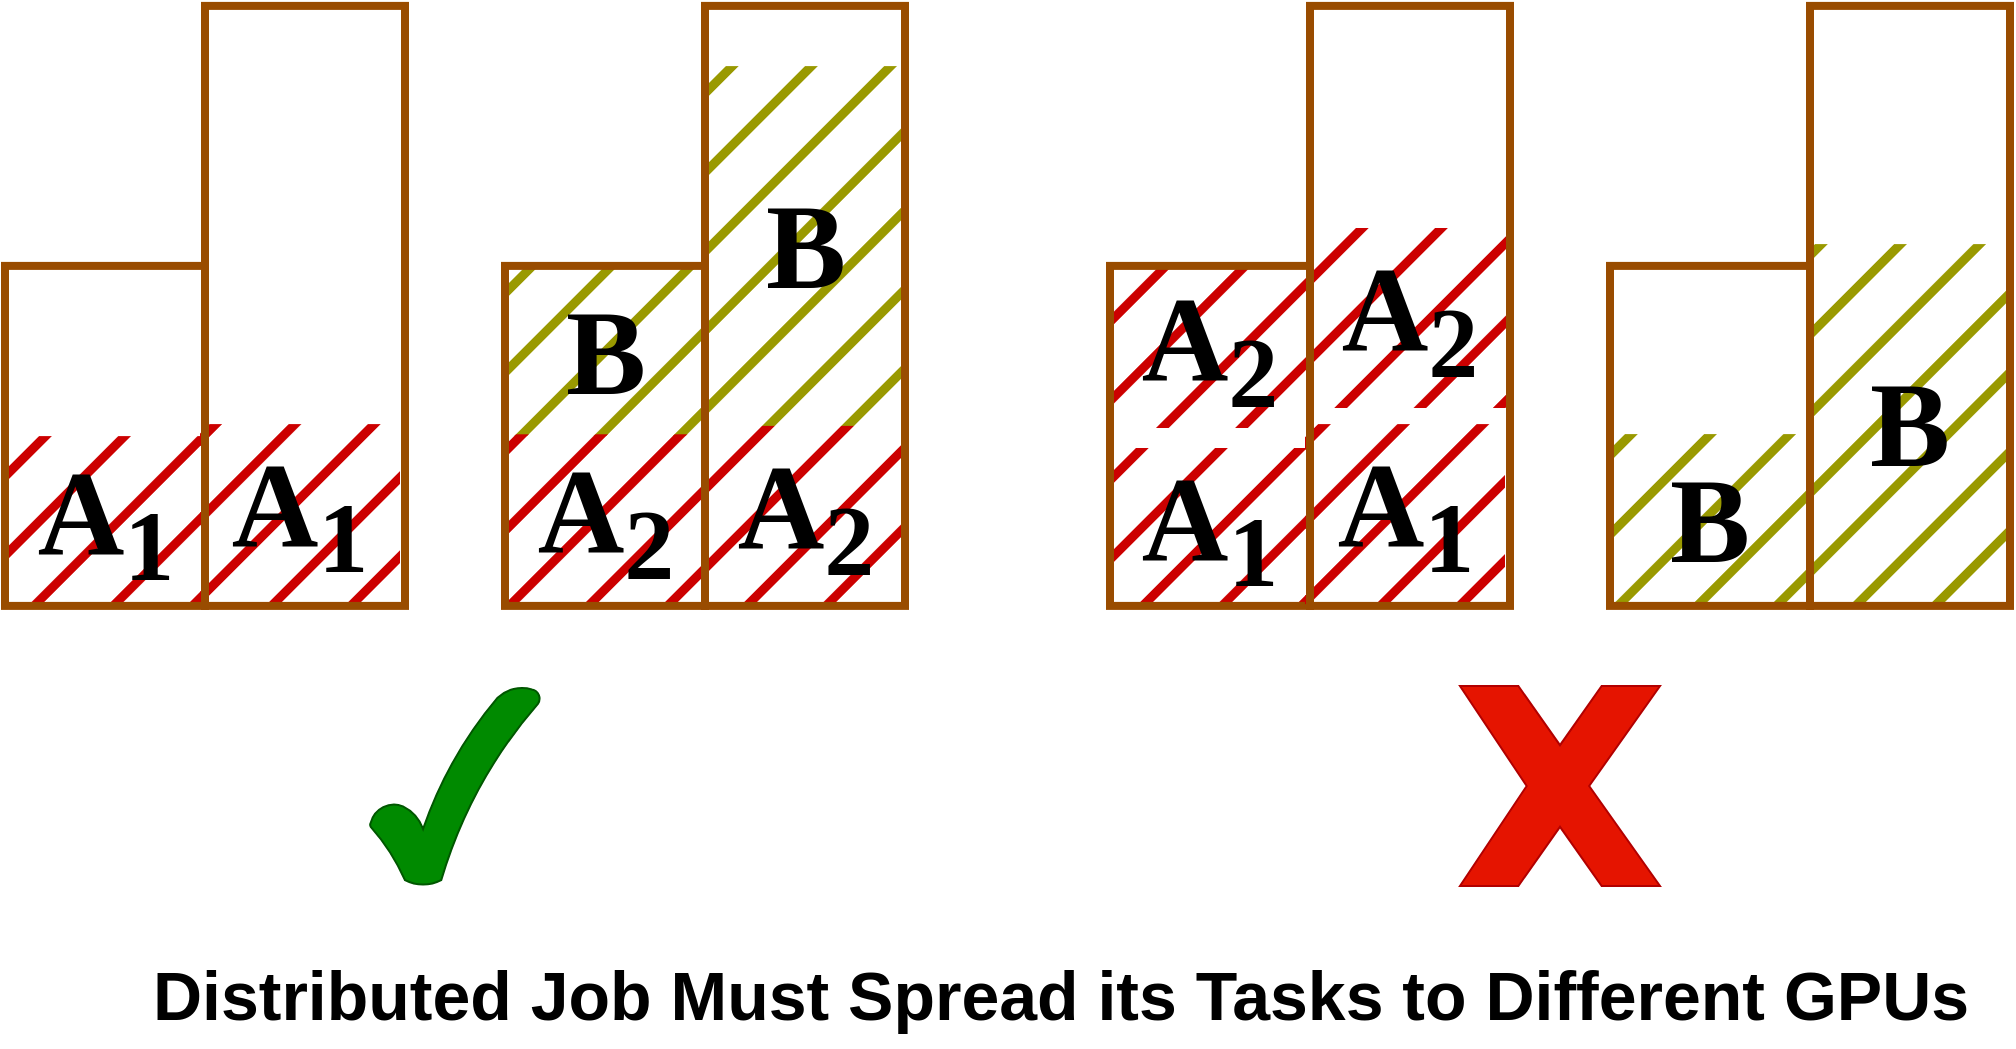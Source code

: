 <mxfile version="20.2.3" type="device"><diagram id="4Kkbs27NhLW3D1mqn00Z" name="第 1 页"><mxGraphModel dx="-1567" dy="2988" grid="1" gridSize="10" guides="1" tooltips="1" connect="1" arrows="1" fold="1" page="1" pageScale="1" pageWidth="827" pageHeight="1169" math="0" shadow="0"><root><mxCell id="0"/><mxCell id="1" parent="0"/><mxCell id="eX05PPxtJ3LXpurfOQxY-12" value="A&lt;sub&gt;1&lt;/sub&gt;" style="rounded=0;whiteSpace=wrap;html=1;strokeWidth=3;fillColor=#CC0000;fontColor=#000000;strokeColor=none;fillStyle=hatch;container=0;fontStyle=1;fontFamily=Arail;fontSize=60;" vertex="1" parent="1"><mxGeometry x="3430" y="-1569" width="100" height="79.05" as="geometry"/></mxCell><mxCell id="eX05PPxtJ3LXpurfOQxY-13" value="B" style="rounded=0;whiteSpace=wrap;html=1;strokeWidth=3;fillColor=#999900;fontColor=#000000;strokeColor=none;fillStyle=hatch;container=0;fontStyle=1;fontFamily=Arail;fontSize=60;" vertex="1" parent="1"><mxGeometry x="3680" y="-1575.95" width="100" height="85" as="geometry"/></mxCell><mxCell id="eX05PPxtJ3LXpurfOQxY-14" value="B" style="rounded=0;whiteSpace=wrap;html=1;strokeWidth=3;fillColor=#999900;fontColor=#000000;strokeColor=none;fillStyle=hatch;container=0;fontStyle=1;fontFamily=Arail;fontSize=60;" vertex="1" parent="1"><mxGeometry x="3780" y="-1670.95" width="100" height="180" as="geometry"/></mxCell><mxCell id="eX05PPxtJ3LXpurfOQxY-15" value="A&lt;sub&gt;2&lt;/sub&gt;" style="rounded=0;whiteSpace=wrap;html=1;strokeWidth=3;fillColor=#CC0000;fontColor=#000000;strokeColor=none;fillStyle=hatch;container=0;fontStyle=1;fontFamily=Arail;fontSize=60;" vertex="1" parent="1"><mxGeometry x="3430" y="-1659.85" width="100" height="80.85" as="geometry"/></mxCell><mxCell id="eX05PPxtJ3LXpurfOQxY-20" value="" style="rounded=0;whiteSpace=wrap;html=1;strokeWidth=4;fillColor=none;fillStyle=zigzag-line;strokeColor=#994C00;" vertex="1" parent="1"><mxGeometry x="3430" y="-1660.05" width="100" height="170" as="geometry"/></mxCell><mxCell id="eX05PPxtJ3LXpurfOQxY-17" value="" style="rounded=0;whiteSpace=wrap;html=1;strokeWidth=4;fillColor=none;fillStyle=zigzag-line;strokeColor=#994C00;" vertex="1" parent="1"><mxGeometry x="3780" y="-1790.05" width="100" height="300" as="geometry"/></mxCell><mxCell id="eX05PPxtJ3LXpurfOQxY-18" value="" style="rounded=0;whiteSpace=wrap;html=1;strokeWidth=4;fillColor=none;fillStyle=zigzag-line;strokeColor=#994C00;" vertex="1" parent="1"><mxGeometry x="3680" y="-1660.05" width="100" height="170" as="geometry"/></mxCell><mxCell id="4mlohxAn-0fTbSLrNKue-13" value="" style="verticalLabelPosition=bottom;verticalAlign=top;html=1;shape=mxgraph.basic.tick;fillColor=#008a00;strokeColor=#005700;fontColor=#ffffff;" parent="1" vertex="1"><mxGeometry x="3060" y="-1450" width="85" height="100" as="geometry"/></mxCell><mxCell id="4mlohxAn-0fTbSLrNKue-14" value="" style="verticalLabelPosition=bottom;verticalAlign=top;html=1;shape=mxgraph.basic.x;fillColor=#e51400;strokeColor=#B20000;fontColor=#ffffff;" parent="1" vertex="1"><mxGeometry x="3605" y="-1450" width="100" height="100" as="geometry"/></mxCell><mxCell id="4mlohxAn-0fTbSLrNKue-15" value="&lt;b style=&quot;font-size: 34px;&quot;&gt;&lt;font style=&quot;font-size: 34px;&quot;&gt;Distributed Job Must Spread its Tasks to Different GPUs&lt;/font&gt;&lt;/b&gt;" style="text;html=1;align=center;verticalAlign=middle;resizable=0;points=[];autosize=1;strokeColor=none;fillColor=none;fontSize=34;" parent="1" vertex="1"><mxGeometry x="2940" y="-1320" width="930" height="50" as="geometry"/></mxCell><mxCell id="eX05PPxtJ3LXpurfOQxY-1" value="A&lt;sub&gt;1&lt;/sub&gt;" style="rounded=0;whiteSpace=wrap;html=1;strokeWidth=3;fillColor=#CC0000;fontColor=#000000;strokeColor=none;fillStyle=hatch;container=0;fontStyle=1;fontFamily=Arail;fontSize=60;" vertex="1" parent="1"><mxGeometry x="2975" y="-1580.95" width="100" height="90" as="geometry"/></mxCell><mxCell id="eX05PPxtJ3LXpurfOQxY-2" value="A&lt;sub&gt;1&lt;/sub&gt;" style="rounded=0;whiteSpace=wrap;html=1;strokeWidth=3;fillColor=#CC0000;fontColor=#000000;strokeColor=none;fillStyle=hatch;container=0;fontStyle=1;fontFamily=Arail;fontSize=60;" vertex="1" parent="1"><mxGeometry x="2877.5" y="-1574.95" width="100" height="85" as="geometry"/></mxCell><mxCell id="eX05PPxtJ3LXpurfOQxY-3" value="B" style="rounded=0;whiteSpace=wrap;html=1;strokeWidth=3;fillColor=#999900;fontColor=#000000;strokeColor=none;fillStyle=hatch;container=0;fontStyle=1;fontFamily=Arail;fontSize=60;" vertex="1" parent="1"><mxGeometry x="3127.5" y="-1659.95" width="100" height="85" as="geometry"/></mxCell><mxCell id="eX05PPxtJ3LXpurfOQxY-4" value="B" style="rounded=0;whiteSpace=wrap;html=1;strokeWidth=3;fillColor=#999900;fontColor=#000000;strokeColor=none;fillStyle=hatch;container=0;fontStyle=1;fontFamily=Arail;fontSize=60;" vertex="1" parent="1"><mxGeometry x="3227.5" y="-1759.95" width="100" height="180" as="geometry"/></mxCell><mxCell id="eX05PPxtJ3LXpurfOQxY-5" value="A&lt;sub&gt;2&lt;/sub&gt;" style="rounded=0;whiteSpace=wrap;html=1;strokeWidth=3;fillColor=#CC0000;fontColor=#000000;strokeColor=none;fillStyle=hatch;container=0;fontStyle=1;fontFamily=Arail;fontSize=60;" vertex="1" parent="1"><mxGeometry x="3127.5" y="-1575.85" width="100" height="85" as="geometry"/></mxCell><mxCell id="eX05PPxtJ3LXpurfOQxY-6" value="A&lt;sub&gt;2&lt;/sub&gt;" style="rounded=0;whiteSpace=wrap;html=1;strokeWidth=3;fillColor=#CC0000;fontColor=#000000;strokeColor=none;fillStyle=hatch;container=0;fontStyle=1;fontFamily=Arail;fontSize=60;" vertex="1" parent="1"><mxGeometry x="3227.5" y="-1580.05" width="100" height="90" as="geometry"/></mxCell><mxCell id="eX05PPxtJ3LXpurfOQxY-7" value="" style="rounded=0;whiteSpace=wrap;html=1;strokeWidth=4;fillColor=none;fillStyle=zigzag-line;strokeColor=#994C00;" vertex="1" parent="1"><mxGeometry x="3227.5" y="-1790.05" width="100" height="300" as="geometry"/></mxCell><mxCell id="eX05PPxtJ3LXpurfOQxY-8" value="" style="rounded=0;whiteSpace=wrap;html=1;strokeWidth=4;fillColor=none;fillStyle=zigzag-line;strokeColor=#994C00;" vertex="1" parent="1"><mxGeometry x="3127.5" y="-1660.05" width="100" height="170" as="geometry"/></mxCell><mxCell id="eX05PPxtJ3LXpurfOQxY-9" value="" style="rounded=0;whiteSpace=wrap;html=1;strokeWidth=4;fillColor=none;fillStyle=zigzag-line;strokeColor=#994C00;" vertex="1" parent="1"><mxGeometry x="2977.5" y="-1790.05" width="100" height="300" as="geometry"/></mxCell><mxCell id="eX05PPxtJ3LXpurfOQxY-10" value="" style="rounded=0;whiteSpace=wrap;html=1;strokeWidth=4;fillColor=none;fillStyle=zigzag-line;strokeColor=#994C00;" vertex="1" parent="1"><mxGeometry x="2877.5" y="-1660.05" width="100" height="170" as="geometry"/></mxCell><mxCell id="eX05PPxtJ3LXpurfOQxY-11" value="A&lt;sub&gt;1&lt;/sub&gt;" style="rounded=0;whiteSpace=wrap;html=1;strokeWidth=3;fillColor=#CC0000;fontColor=#000000;strokeColor=none;fillStyle=hatch;container=0;fontStyle=1;fontFamily=Arail;fontSize=60;" vertex="1" parent="1"><mxGeometry x="3527.5" y="-1580.95" width="100" height="90" as="geometry"/></mxCell><mxCell id="eX05PPxtJ3LXpurfOQxY-16" value="A&lt;sub&gt;2&lt;/sub&gt;" style="rounded=0;whiteSpace=wrap;html=1;strokeWidth=3;fillColor=#CC0000;fontColor=#000000;strokeColor=none;fillStyle=hatch;container=0;fontStyle=1;fontFamily=Arail;fontSize=60;" vertex="1" parent="1"><mxGeometry x="3530" y="-1679" width="100" height="90" as="geometry"/></mxCell><mxCell id="eX05PPxtJ3LXpurfOQxY-19" value="" style="rounded=0;whiteSpace=wrap;html=1;strokeWidth=4;fillColor=none;fillStyle=zigzag-line;strokeColor=#994C00;" vertex="1" parent="1"><mxGeometry x="3530" y="-1790.05" width="100" height="300" as="geometry"/></mxCell></root></mxGraphModel></diagram></mxfile>